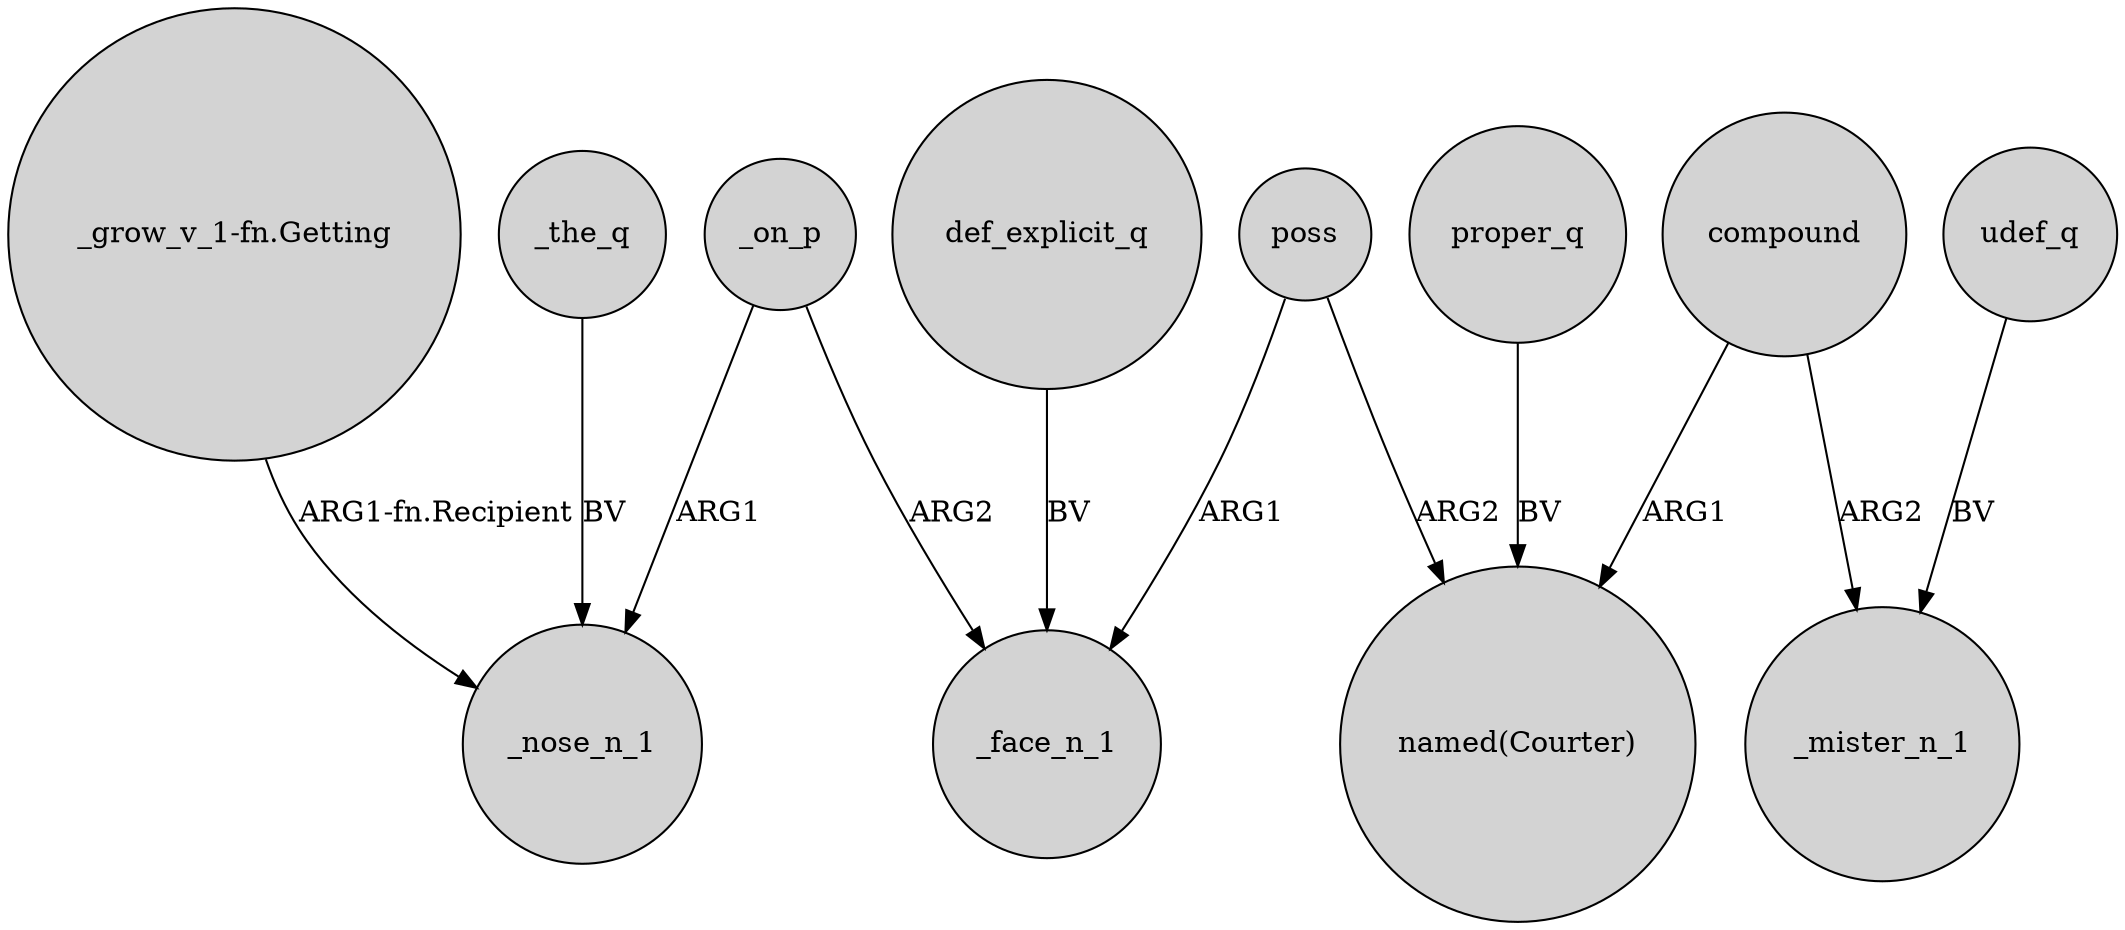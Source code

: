 digraph {
	node [shape=circle style=filled]
	poss -> _face_n_1 [label=ARG1]
	_on_p -> _nose_n_1 [label=ARG1]
	def_explicit_q -> _face_n_1 [label=BV]
	compound -> "named(Courter)" [label=ARG1]
	"_grow_v_1-fn.Getting" -> _nose_n_1 [label="ARG1-fn.Recipient"]
	_the_q -> _nose_n_1 [label=BV]
	poss -> "named(Courter)" [label=ARG2]
	udef_q -> _mister_n_1 [label=BV]
	compound -> _mister_n_1 [label=ARG2]
	proper_q -> "named(Courter)" [label=BV]
	_on_p -> _face_n_1 [label=ARG2]
}

